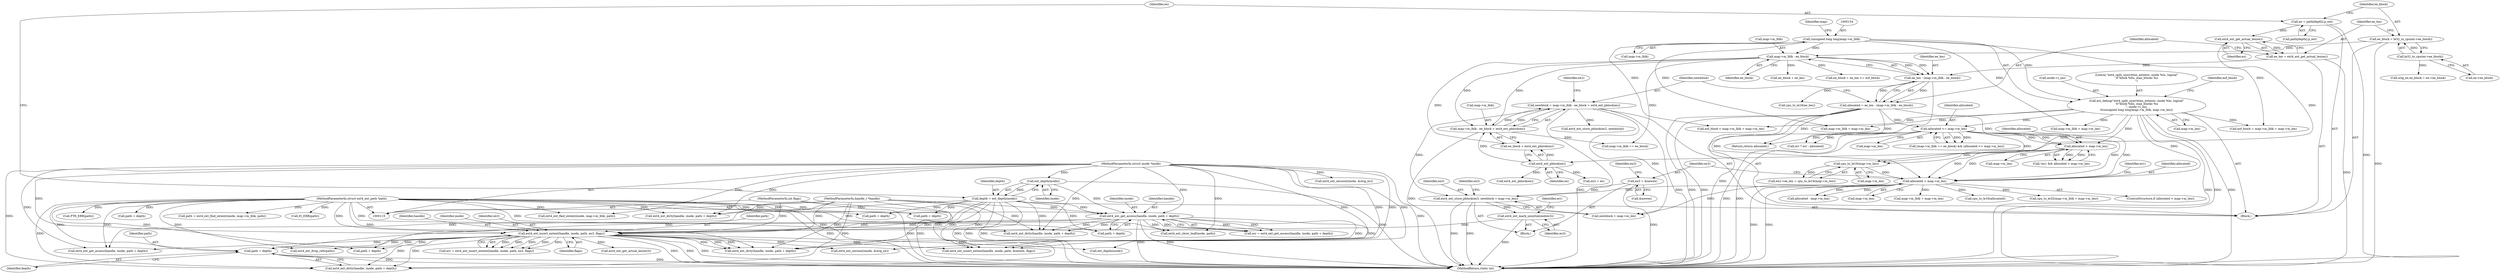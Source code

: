 digraph "0_linux_667eff35a1f56fa74ce98a0c7c29a40adc1ba4e3_0@pointer" {
"1000425" [label="(Call,path + depth)"];
"1000380" [label="(Call,ext4_ext_insert_extent(handle, inode, path, ex3, flags))"];
"1000283" [label="(Call,ext4_ext_get_access(handle, inode, path + depth))"];
"1000116" [label="(MethodParameterIn,handle_t *handle)"];
"1000201" [label="(Call,ext_depth(inode))"];
"1000117" [label="(MethodParameterIn,struct inode *inode)"];
"1000119" [label="(MethodParameterIn,struct ext4_ext_path *path)"];
"1000199" [label="(Call,depth = ext_depth(inode))"];
"1000376" [label="(Call,ext4_ext_mark_uninitialized(ex3))"];
"1000359" [label="(Call,ext4_ext_store_pblock(ex3, newblock + map->m_len))"];
"1000343" [label="(Call,ex3 = &newex)"];
"1000229" [label="(Call,newblock = map->m_lblk - ee_block + ext4_ext_pblock(ex))"];
"1000231" [label="(Call,map->m_lblk - ee_block + ext4_ext_pblock(ex))"];
"1000224" [label="(Call,map->m_lblk - ee_block)"];
"1000153" [label="(Call,(unsigned long long)map->m_lblk)"];
"1000210" [label="(Call,ee_block = le32_to_cpu(ex->ee_block))"];
"1000212" [label="(Call,le32_to_cpu(ex->ee_block))"];
"1000237" [label="(Call,ext4_ext_pblock(ex))"];
"1000218" [label="(Call,ext4_ext_get_actual_len(ex))"];
"1000203" [label="(Call,ex = path[depth].p_ext)"];
"1000336" [label="(Call,allocated > map->m_len)"];
"1000220" [label="(Call,allocated = ee_len - (map->m_lblk - ee_block))"];
"1000222" [label="(Call,ee_len - (map->m_lblk - ee_block))"];
"1000216" [label="(Call,ee_len = ext4_ext_get_actual_len(ex))"];
"1000274" [label="(Call,allocated <= map->m_len)"];
"1000148" [label="(Call,ext_debug(\"ext4_split_unwritten_extents: inode %lu, logical\"\n \t\t\"block %llu, max_blocks %u\n\", inode->i_ino,\n\t\t(unsigned long long)map->m_lblk, map->m_len))"];
"1000322" [label="(Call,allocated > map->m_len)"];
"1000331" [label="(Call,cpu_to_le16(map->m_len))"];
"1000120" [label="(MethodParameterIn,int flags)"];
"1000219" [label="(Identifier,ex)"];
"1000253" [label="(Call,cpu_to_le16(ee_len))"];
"1000211" [label="(Identifier,ee_block)"];
"1000336" [label="(Call,allocated > map->m_len)"];
"1000119" [label="(MethodParameterIn,struct ext4_ext_path *path)"];
"1000202" [label="(Identifier,inode)"];
"1000436" [label="(Call,ext_depth(inode))"];
"1000216" [label="(Call,ee_len = ext4_ext_get_actual_len(ex))"];
"1000422" [label="(Call,ext4_ext_dirty(handle, inode, path + depth))"];
"1000615" [label="(Call,ext4_ext_dirty(handle, inode, path + depth))"];
"1000224" [label="(Call,map->m_lblk - ee_block)"];
"1000201" [label="(Call,ext_depth(inode))"];
"1000263" [label="(Call,ee_block + ee_len)"];
"1000324" [label="(Call,map->m_len)"];
"1000210" [label="(Call,ee_block = le32_to_cpu(ex->ee_block))"];
"1000427" [label="(Identifier,depth)"];
"1000155" [label="(Call,map->m_lblk)"];
"1000371" [label="(Call,allocated - map->m_len)"];
"1000469" [label="(Call,IS_ERR(path))"];
"1000378" [label="(Call,err = ext4_ext_insert_extent(handle, inode, path, ex3, flags))"];
"1000284" [label="(Identifier,handle)"];
"1000497" [label="(Call,path + depth)"];
"1000458" [label="(Call,ext4_ext_drop_refs(path))"];
"1000332" [label="(Call,map->m_len)"];
"1000231" [label="(Call,map->m_lblk - ee_block + ext4_ext_pblock(ex))"];
"1000225" [label="(Call,map->m_lblk)"];
"1000285" [label="(Identifier,inode)"];
"1000361" [label="(Call,newblock + map->m_len)"];
"1000343" [label="(Call,ex3 = &newex)"];
"1000331" [label="(Call,cpu_to_le16(map->m_len))"];
"1000338" [label="(Call,map->m_len)"];
"1000148" [label="(Call,ext_debug(\"ext4_split_unwritten_extents: inode %lu, logical\"\n \t\t\"block %llu, max_blocks %u\n\", inode->i_ino,\n\t\t(unsigned long long)map->m_lblk, map->m_len))"];
"1000460" [label="(Call,path = ext4_ext_find_extent(inode, map->m_lblk, path))"];
"1000322" [label="(Call,allocated > map->m_len)"];
"1000269" [label="(Call,map->m_lblk == ee_block)"];
"1000149" [label="(Literal,\"ext4_split_unwritten_extents: inode %lu, logical\"\n \t\t\"block %llu, max_blocks %u\n\")"];
"1000661" [label="(Call,path + depth)"];
"1000658" [label="(Call,ext4_ext_dirty(handle, inode, path + depth))"];
"1000381" [label="(Identifier,handle)"];
"1000235" [label="(Call,ee_block + ext4_ext_pblock(ex))"];
"1000368" [label="(Identifier,ex3)"];
"1000212" [label="(Call,le32_to_cpu(ex->ee_block))"];
"1000345" [label="(Call,&newex)"];
"1000120" [label="(MethodParameterIn,int flags)"];
"1000283" [label="(Call,ext4_ext_get_access(handle, inode, path + depth))"];
"1000589" [label="(Call,ext4_ext_zeroout(inode, &orig_ex))"];
"1000276" [label="(Call,map->m_len)"];
"1000352" [label="(Call,map->m_lblk + map->m_len)"];
"1000382" [label="(Identifier,inode)"];
"1000116" [label="(MethodParameterIn,handle_t *handle)"];
"1000376" [label="(Call,ext4_ext_mark_uninitialized(ex3))"];
"1000549" [label="(Call,cpu_to_le16(allocated))"];
"1000275" [label="(Identifier,allocated)"];
"1000205" [label="(Call,path[depth].p_ext)"];
"1000351" [label="(Call,cpu_to_le32(map->m_lblk + map->m_len))"];
"1000121" [label="(Block,)"];
"1000572" [label="(Call,ext4_ext_insert_extent(handle, inode, path, &newex, flags))"];
"1000335" [label="(ControlStructure,if (allocated > map->m_len))"];
"1000385" [label="(Identifier,flags)"];
"1000217" [label="(Identifier,ee_len)"];
"1000183" [label="(Call,map->m_lblk + map->m_len)"];
"1000274" [label="(Call,allocated <= map->m_len)"];
"1000232" [label="(Call,map->m_lblk)"];
"1000440" [label="(Call,ext4_ext_get_actual_len(ex3))"];
"1000158" [label="(Call,map->m_len)"];
"1000426" [label="(Identifier,path)"];
"1000494" [label="(Call,ext4_ext_get_access(handle, inode, path + depth))"];
"1000323" [label="(Identifier,allocated)"];
"1000286" [label="(Call,path + depth)"];
"1000159" [label="(Identifier,map)"];
"1000162" [label="(Identifier,eof_block)"];
"1000379" [label="(Identifier,err)"];
"1000281" [label="(Call,err = ext4_ext_get_access(handle, inode, path + depth))"];
"1000618" [label="(Call,path + depth)"];
"1000380" [label="(Call,ext4_ext_insert_extent(handle, inode, path, ex3, flags))"];
"1000240" [label="(Identifier,ex2)"];
"1000237" [label="(Call,ext4_ext_pblock(ex))"];
"1000117" [label="(MethodParameterIn,struct inode *inode)"];
"1000150" [label="(Call,inode->i_ino)"];
"1000242" [label="(Call,orig_ex.ee_block = ex->ee_block)"];
"1000384" [label="(Identifier,ex3)"];
"1000222" [label="(Call,ee_len - (map->m_lblk - ee_block))"];
"1000474" [label="(Call,PTR_ERR(path))"];
"1000560" [label="(Call,ext4_ext_dirty(handle, inode, path + depth))"];
"1000344" [label="(Identifier,ex3)"];
"1000190" [label="(Call,eof_block = map->m_lblk + map->m_len)"];
"1000319" [label="(Call,!ex1 && allocated > map->m_len)"];
"1000327" [label="(Call,ex2->ee_len = cpu_to_le16(map->m_len))"];
"1000425" [label="(Call,path + depth)"];
"1000628" [label="(Call,ext4_ext_show_leaf(inode, path))"];
"1000204" [label="(Identifier,ex)"];
"1000377" [label="(Identifier,ex3)"];
"1000396" [label="(Call,ext4_ext_zeroout(inode, &orig_ex))"];
"1000360" [label="(Identifier,ex3)"];
"1000239" [label="(Call,ex2 = ex)"];
"1000153" [label="(Call,(unsigned long long)map->m_lblk)"];
"1000221" [label="(Identifier,allocated)"];
"1000199" [label="(Call,depth = ext_depth(inode))"];
"1000341" [label="(Block,)"];
"1000218" [label="(Call,ext4_ext_get_actual_len(ex))"];
"1000213" [label="(Call,ex->ee_block)"];
"1000359" [label="(Call,ext4_ext_store_pblock(ex3, newblock + map->m_len))"];
"1000200" [label="(Identifier,depth)"];
"1000510" [label="(Identifier,ex1)"];
"1000563" [label="(Call,path + depth)"];
"1000268" [label="(Call,(map->m_lblk == ee_block) && (allocated <= map->m_len))"];
"1000349" [label="(Identifier,ex3)"];
"1000462" [label="(Call,ext4_ext_find_extent(inode, map->m_lblk, path))"];
"1000203" [label="(Call,ex = path[depth].p_ext)"];
"1000258" [label="(Call,ext4_ext_pblock(ex))"];
"1000230" [label="(Identifier,newblock)"];
"1000262" [label="(Call,ee_block + ee_len <= eof_block)"];
"1000220" [label="(Call,allocated = ee_len - (map->m_lblk - ee_block))"];
"1000542" [label="(Call,ext4_ext_store_pblock(ex2, newblock))"];
"1000181" [label="(Call,eof_block < map->m_lblk + map->m_len)"];
"1000632" [label="(Call,err ? err : allocated)"];
"1000383" [label="(Identifier,path)"];
"1000228" [label="(Identifier,ee_block)"];
"1000192" [label="(Call,map->m_lblk + map->m_len)"];
"1000223" [label="(Identifier,ee_len)"];
"1000238" [label="(Identifier,ex)"];
"1000666" [label="(MethodReturn,static int)"];
"1000279" [label="(Return,return allocated;)"];
"1000337" [label="(Identifier,allocated)"];
"1000229" [label="(Call,newblock = map->m_lblk - ee_block + ext4_ext_pblock(ex))"];
"1000425" -> "1000422"  [label="AST: "];
"1000425" -> "1000427"  [label="CFG: "];
"1000426" -> "1000425"  [label="AST: "];
"1000427" -> "1000425"  [label="AST: "];
"1000422" -> "1000425"  [label="CFG: "];
"1000425" -> "1000666"  [label="DDG: "];
"1000425" -> "1000666"  [label="DDG: "];
"1000380" -> "1000425"  [label="DDG: "];
"1000119" -> "1000425"  [label="DDG: "];
"1000199" -> "1000425"  [label="DDG: "];
"1000380" -> "1000378"  [label="AST: "];
"1000380" -> "1000385"  [label="CFG: "];
"1000381" -> "1000380"  [label="AST: "];
"1000382" -> "1000380"  [label="AST: "];
"1000383" -> "1000380"  [label="AST: "];
"1000384" -> "1000380"  [label="AST: "];
"1000385" -> "1000380"  [label="AST: "];
"1000378" -> "1000380"  [label="CFG: "];
"1000380" -> "1000666"  [label="DDG: "];
"1000380" -> "1000666"  [label="DDG: "];
"1000380" -> "1000666"  [label="DDG: "];
"1000380" -> "1000378"  [label="DDG: "];
"1000380" -> "1000378"  [label="DDG: "];
"1000380" -> "1000378"  [label="DDG: "];
"1000380" -> "1000378"  [label="DDG: "];
"1000380" -> "1000378"  [label="DDG: "];
"1000283" -> "1000380"  [label="DDG: "];
"1000283" -> "1000380"  [label="DDG: "];
"1000116" -> "1000380"  [label="DDG: "];
"1000117" -> "1000380"  [label="DDG: "];
"1000119" -> "1000380"  [label="DDG: "];
"1000376" -> "1000380"  [label="DDG: "];
"1000120" -> "1000380"  [label="DDG: "];
"1000380" -> "1000396"  [label="DDG: "];
"1000380" -> "1000422"  [label="DDG: "];
"1000380" -> "1000422"  [label="DDG: "];
"1000380" -> "1000436"  [label="DDG: "];
"1000380" -> "1000440"  [label="DDG: "];
"1000380" -> "1000458"  [label="DDG: "];
"1000380" -> "1000494"  [label="DDG: "];
"1000380" -> "1000572"  [label="DDG: "];
"1000380" -> "1000658"  [label="DDG: "];
"1000380" -> "1000658"  [label="DDG: "];
"1000380" -> "1000658"  [label="DDG: "];
"1000380" -> "1000661"  [label="DDG: "];
"1000283" -> "1000281"  [label="AST: "];
"1000283" -> "1000286"  [label="CFG: "];
"1000284" -> "1000283"  [label="AST: "];
"1000285" -> "1000283"  [label="AST: "];
"1000286" -> "1000283"  [label="AST: "];
"1000281" -> "1000283"  [label="CFG: "];
"1000283" -> "1000666"  [label="DDG: "];
"1000283" -> "1000666"  [label="DDG: "];
"1000283" -> "1000281"  [label="DDG: "];
"1000283" -> "1000281"  [label="DDG: "];
"1000283" -> "1000281"  [label="DDG: "];
"1000116" -> "1000283"  [label="DDG: "];
"1000201" -> "1000283"  [label="DDG: "];
"1000117" -> "1000283"  [label="DDG: "];
"1000119" -> "1000283"  [label="DDG: "];
"1000199" -> "1000283"  [label="DDG: "];
"1000283" -> "1000560"  [label="DDG: "];
"1000283" -> "1000560"  [label="DDG: "];
"1000283" -> "1000572"  [label="DDG: "];
"1000283" -> "1000572"  [label="DDG: "];
"1000283" -> "1000628"  [label="DDG: "];
"1000116" -> "1000115"  [label="AST: "];
"1000116" -> "1000666"  [label="DDG: "];
"1000116" -> "1000422"  [label="DDG: "];
"1000116" -> "1000494"  [label="DDG: "];
"1000116" -> "1000560"  [label="DDG: "];
"1000116" -> "1000572"  [label="DDG: "];
"1000116" -> "1000615"  [label="DDG: "];
"1000116" -> "1000658"  [label="DDG: "];
"1000201" -> "1000199"  [label="AST: "];
"1000201" -> "1000202"  [label="CFG: "];
"1000202" -> "1000201"  [label="AST: "];
"1000199" -> "1000201"  [label="CFG: "];
"1000201" -> "1000666"  [label="DDG: "];
"1000201" -> "1000199"  [label="DDG: "];
"1000117" -> "1000201"  [label="DDG: "];
"1000117" -> "1000115"  [label="AST: "];
"1000117" -> "1000666"  [label="DDG: "];
"1000117" -> "1000396"  [label="DDG: "];
"1000117" -> "1000422"  [label="DDG: "];
"1000117" -> "1000436"  [label="DDG: "];
"1000117" -> "1000462"  [label="DDG: "];
"1000117" -> "1000494"  [label="DDG: "];
"1000117" -> "1000560"  [label="DDG: "];
"1000117" -> "1000572"  [label="DDG: "];
"1000117" -> "1000589"  [label="DDG: "];
"1000117" -> "1000615"  [label="DDG: "];
"1000117" -> "1000628"  [label="DDG: "];
"1000117" -> "1000658"  [label="DDG: "];
"1000119" -> "1000115"  [label="AST: "];
"1000119" -> "1000666"  [label="DDG: "];
"1000119" -> "1000286"  [label="DDG: "];
"1000119" -> "1000422"  [label="DDG: "];
"1000119" -> "1000458"  [label="DDG: "];
"1000119" -> "1000460"  [label="DDG: "];
"1000119" -> "1000462"  [label="DDG: "];
"1000119" -> "1000469"  [label="DDG: "];
"1000119" -> "1000474"  [label="DDG: "];
"1000119" -> "1000494"  [label="DDG: "];
"1000119" -> "1000497"  [label="DDG: "];
"1000119" -> "1000560"  [label="DDG: "];
"1000119" -> "1000563"  [label="DDG: "];
"1000119" -> "1000572"  [label="DDG: "];
"1000119" -> "1000615"  [label="DDG: "];
"1000119" -> "1000618"  [label="DDG: "];
"1000119" -> "1000628"  [label="DDG: "];
"1000119" -> "1000658"  [label="DDG: "];
"1000119" -> "1000661"  [label="DDG: "];
"1000199" -> "1000121"  [label="AST: "];
"1000200" -> "1000199"  [label="AST: "];
"1000204" -> "1000199"  [label="CFG: "];
"1000199" -> "1000666"  [label="DDG: "];
"1000199" -> "1000666"  [label="DDG: "];
"1000199" -> "1000286"  [label="DDG: "];
"1000199" -> "1000422"  [label="DDG: "];
"1000199" -> "1000560"  [label="DDG: "];
"1000199" -> "1000563"  [label="DDG: "];
"1000199" -> "1000615"  [label="DDG: "];
"1000199" -> "1000618"  [label="DDG: "];
"1000199" -> "1000658"  [label="DDG: "];
"1000199" -> "1000661"  [label="DDG: "];
"1000376" -> "1000341"  [label="AST: "];
"1000376" -> "1000377"  [label="CFG: "];
"1000377" -> "1000376"  [label="AST: "];
"1000379" -> "1000376"  [label="CFG: "];
"1000376" -> "1000666"  [label="DDG: "];
"1000359" -> "1000376"  [label="DDG: "];
"1000359" -> "1000341"  [label="AST: "];
"1000359" -> "1000361"  [label="CFG: "];
"1000360" -> "1000359"  [label="AST: "];
"1000361" -> "1000359"  [label="AST: "];
"1000368" -> "1000359"  [label="CFG: "];
"1000359" -> "1000666"  [label="DDG: "];
"1000359" -> "1000666"  [label="DDG: "];
"1000343" -> "1000359"  [label="DDG: "];
"1000229" -> "1000359"  [label="DDG: "];
"1000336" -> "1000359"  [label="DDG: "];
"1000343" -> "1000341"  [label="AST: "];
"1000343" -> "1000345"  [label="CFG: "];
"1000344" -> "1000343"  [label="AST: "];
"1000345" -> "1000343"  [label="AST: "];
"1000349" -> "1000343"  [label="CFG: "];
"1000343" -> "1000666"  [label="DDG: "];
"1000229" -> "1000121"  [label="AST: "];
"1000229" -> "1000231"  [label="CFG: "];
"1000230" -> "1000229"  [label="AST: "];
"1000231" -> "1000229"  [label="AST: "];
"1000240" -> "1000229"  [label="CFG: "];
"1000229" -> "1000666"  [label="DDG: "];
"1000229" -> "1000666"  [label="DDG: "];
"1000231" -> "1000229"  [label="DDG: "];
"1000231" -> "1000229"  [label="DDG: "];
"1000229" -> "1000361"  [label="DDG: "];
"1000229" -> "1000542"  [label="DDG: "];
"1000231" -> "1000235"  [label="CFG: "];
"1000232" -> "1000231"  [label="AST: "];
"1000235" -> "1000231"  [label="AST: "];
"1000231" -> "1000666"  [label="DDG: "];
"1000224" -> "1000231"  [label="DDG: "];
"1000224" -> "1000231"  [label="DDG: "];
"1000237" -> "1000231"  [label="DDG: "];
"1000231" -> "1000269"  [label="DDG: "];
"1000224" -> "1000222"  [label="AST: "];
"1000224" -> "1000228"  [label="CFG: "];
"1000225" -> "1000224"  [label="AST: "];
"1000228" -> "1000224"  [label="AST: "];
"1000222" -> "1000224"  [label="CFG: "];
"1000224" -> "1000222"  [label="DDG: "];
"1000224" -> "1000222"  [label="DDG: "];
"1000153" -> "1000224"  [label="DDG: "];
"1000210" -> "1000224"  [label="DDG: "];
"1000224" -> "1000235"  [label="DDG: "];
"1000224" -> "1000262"  [label="DDG: "];
"1000224" -> "1000263"  [label="DDG: "];
"1000224" -> "1000269"  [label="DDG: "];
"1000153" -> "1000148"  [label="AST: "];
"1000153" -> "1000155"  [label="CFG: "];
"1000154" -> "1000153"  [label="AST: "];
"1000155" -> "1000153"  [label="AST: "];
"1000159" -> "1000153"  [label="CFG: "];
"1000153" -> "1000148"  [label="DDG: "];
"1000153" -> "1000181"  [label="DDG: "];
"1000153" -> "1000183"  [label="DDG: "];
"1000153" -> "1000190"  [label="DDG: "];
"1000153" -> "1000192"  [label="DDG: "];
"1000210" -> "1000121"  [label="AST: "];
"1000210" -> "1000212"  [label="CFG: "];
"1000211" -> "1000210"  [label="AST: "];
"1000212" -> "1000210"  [label="AST: "];
"1000217" -> "1000210"  [label="CFG: "];
"1000210" -> "1000666"  [label="DDG: "];
"1000212" -> "1000210"  [label="DDG: "];
"1000212" -> "1000213"  [label="CFG: "];
"1000213" -> "1000212"  [label="AST: "];
"1000212" -> "1000242"  [label="DDG: "];
"1000237" -> "1000235"  [label="AST: "];
"1000237" -> "1000238"  [label="CFG: "];
"1000238" -> "1000237"  [label="AST: "];
"1000235" -> "1000237"  [label="CFG: "];
"1000237" -> "1000235"  [label="DDG: "];
"1000218" -> "1000237"  [label="DDG: "];
"1000237" -> "1000239"  [label="DDG: "];
"1000237" -> "1000258"  [label="DDG: "];
"1000218" -> "1000216"  [label="AST: "];
"1000218" -> "1000219"  [label="CFG: "];
"1000219" -> "1000218"  [label="AST: "];
"1000216" -> "1000218"  [label="CFG: "];
"1000218" -> "1000216"  [label="DDG: "];
"1000203" -> "1000218"  [label="DDG: "];
"1000203" -> "1000121"  [label="AST: "];
"1000203" -> "1000205"  [label="CFG: "];
"1000204" -> "1000203"  [label="AST: "];
"1000205" -> "1000203"  [label="AST: "];
"1000211" -> "1000203"  [label="CFG: "];
"1000203" -> "1000666"  [label="DDG: "];
"1000336" -> "1000335"  [label="AST: "];
"1000336" -> "1000338"  [label="CFG: "];
"1000337" -> "1000336"  [label="AST: "];
"1000338" -> "1000336"  [label="AST: "];
"1000344" -> "1000336"  [label="CFG: "];
"1000510" -> "1000336"  [label="CFG: "];
"1000336" -> "1000666"  [label="DDG: "];
"1000336" -> "1000666"  [label="DDG: "];
"1000220" -> "1000336"  [label="DDG: "];
"1000274" -> "1000336"  [label="DDG: "];
"1000274" -> "1000336"  [label="DDG: "];
"1000322" -> "1000336"  [label="DDG: "];
"1000322" -> "1000336"  [label="DDG: "];
"1000331" -> "1000336"  [label="DDG: "];
"1000148" -> "1000336"  [label="DDG: "];
"1000336" -> "1000351"  [label="DDG: "];
"1000336" -> "1000352"  [label="DDG: "];
"1000336" -> "1000361"  [label="DDG: "];
"1000336" -> "1000371"  [label="DDG: "];
"1000336" -> "1000371"  [label="DDG: "];
"1000336" -> "1000549"  [label="DDG: "];
"1000220" -> "1000121"  [label="AST: "];
"1000220" -> "1000222"  [label="CFG: "];
"1000221" -> "1000220"  [label="AST: "];
"1000222" -> "1000220"  [label="AST: "];
"1000230" -> "1000220"  [label="CFG: "];
"1000220" -> "1000666"  [label="DDG: "];
"1000220" -> "1000666"  [label="DDG: "];
"1000222" -> "1000220"  [label="DDG: "];
"1000222" -> "1000220"  [label="DDG: "];
"1000220" -> "1000274"  [label="DDG: "];
"1000220" -> "1000279"  [label="DDG: "];
"1000220" -> "1000322"  [label="DDG: "];
"1000220" -> "1000632"  [label="DDG: "];
"1000223" -> "1000222"  [label="AST: "];
"1000222" -> "1000666"  [label="DDG: "];
"1000216" -> "1000222"  [label="DDG: "];
"1000222" -> "1000253"  [label="DDG: "];
"1000216" -> "1000121"  [label="AST: "];
"1000217" -> "1000216"  [label="AST: "];
"1000221" -> "1000216"  [label="CFG: "];
"1000216" -> "1000666"  [label="DDG: "];
"1000274" -> "1000268"  [label="AST: "];
"1000274" -> "1000276"  [label="CFG: "];
"1000275" -> "1000274"  [label="AST: "];
"1000276" -> "1000274"  [label="AST: "];
"1000268" -> "1000274"  [label="CFG: "];
"1000274" -> "1000666"  [label="DDG: "];
"1000274" -> "1000666"  [label="DDG: "];
"1000274" -> "1000268"  [label="DDG: "];
"1000274" -> "1000268"  [label="DDG: "];
"1000148" -> "1000274"  [label="DDG: "];
"1000274" -> "1000279"  [label="DDG: "];
"1000274" -> "1000322"  [label="DDG: "];
"1000274" -> "1000322"  [label="DDG: "];
"1000274" -> "1000331"  [label="DDG: "];
"1000274" -> "1000632"  [label="DDG: "];
"1000148" -> "1000121"  [label="AST: "];
"1000148" -> "1000158"  [label="CFG: "];
"1000149" -> "1000148"  [label="AST: "];
"1000150" -> "1000148"  [label="AST: "];
"1000158" -> "1000148"  [label="AST: "];
"1000162" -> "1000148"  [label="CFG: "];
"1000148" -> "1000666"  [label="DDG: "];
"1000148" -> "1000666"  [label="DDG: "];
"1000148" -> "1000666"  [label="DDG: "];
"1000148" -> "1000181"  [label="DDG: "];
"1000148" -> "1000183"  [label="DDG: "];
"1000148" -> "1000190"  [label="DDG: "];
"1000148" -> "1000192"  [label="DDG: "];
"1000148" -> "1000322"  [label="DDG: "];
"1000148" -> "1000331"  [label="DDG: "];
"1000322" -> "1000319"  [label="AST: "];
"1000322" -> "1000324"  [label="CFG: "];
"1000323" -> "1000322"  [label="AST: "];
"1000324" -> "1000322"  [label="AST: "];
"1000319" -> "1000322"  [label="CFG: "];
"1000322" -> "1000319"  [label="DDG: "];
"1000322" -> "1000319"  [label="DDG: "];
"1000322" -> "1000331"  [label="DDG: "];
"1000331" -> "1000327"  [label="AST: "];
"1000331" -> "1000332"  [label="CFG: "];
"1000332" -> "1000331"  [label="AST: "];
"1000327" -> "1000331"  [label="CFG: "];
"1000331" -> "1000327"  [label="DDG: "];
"1000120" -> "1000115"  [label="AST: "];
"1000120" -> "1000666"  [label="DDG: "];
"1000120" -> "1000572"  [label="DDG: "];
}

